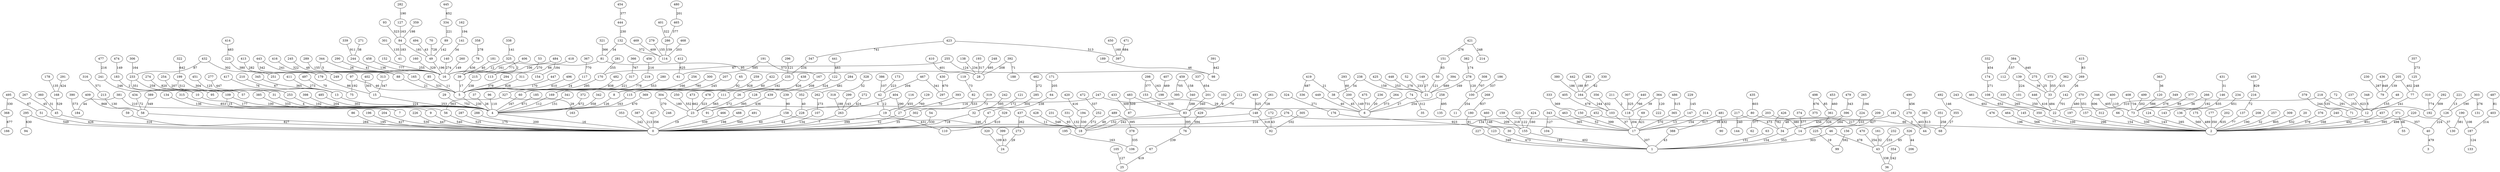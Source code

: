 strict graph G {
0;
1;
2;
3;
4;
5;
6;
7;
8;
9;
10;
11;
12;
13;
14;
15;
16;
17;
18;
19;
20;
21;
22;
23;
24;
25;
26;
27;
28;
29;
30;
31;
32;
33;
34;
35;
36;
37;
38;
39;
40;
41;
42;
43;
44;
45;
46;
47;
48;
49;
50;
51;
52;
53;
54;
55;
56;
57;
58;
59;
60;
61;
62;
63;
64;
65;
66;
67;
68;
69;
70;
71;
72;
73;
74;
75;
76;
77;
78;
79;
80;
81;
82;
83;
84;
85;
86;
87;
88;
89;
90;
91;
92;
93;
94;
95;
96;
97;
98;
99;
100;
101;
102;
103;
104;
105;
106;
107;
108;
109;
110;
111;
112;
113;
114;
115;
116;
117;
118;
119;
120;
121;
122;
123;
124;
125;
126;
127;
128;
129;
130;
131;
132;
133;
134;
135;
136;
137;
138;
139;
140;
141;
142;
143;
144;
145;
146;
147;
148;
149;
150;
151;
152;
153;
154;
155;
156;
157;
158;
159;
160;
161;
162;
163;
164;
165;
166;
167;
168;
169;
170;
171;
172;
173;
174;
175;
176;
177;
178;
179;
180;
181;
182;
183;
184;
185;
186;
187;
188;
189;
190;
191;
192;
193;
194;
195;
196;
197;
198;
199;
200;
201;
202;
203;
204;
205;
206;
207;
208;
209;
210;
211;
212;
213;
214;
215;
216;
217;
218;
219;
220;
221;
222;
223;
224;
225;
226;
227;
228;
229;
230;
231;
232;
233;
234;
235;
236;
237;
238;
239;
240;
241;
242;
243;
244;
245;
246;
247;
248;
249;
250;
251;
252;
253;
254;
255;
256;
257;
258;
259;
260;
261;
262;
263;
264;
265;
266;
267;
268;
269;
270;
271;
272;
273;
274;
275;
276;
277;
278;
279;
280;
281;
282;
283;
284;
285;
286;
287;
288;
289;
290;
291;
292;
293;
294;
295;
296;
297;
298;
299;
300;
301;
302;
303;
304;
305;
306;
307;
308;
309;
310;
311;
312;
313;
314;
315;
316;
317;
318;
319;
320;
321;
322;
323;
324;
325;
326;
327;
328;
329;
330;
331;
332;
333;
334;
335;
336;
337;
338;
339;
340;
341;
342;
343;
344;
345;
346;
347;
348;
349;
350;
351;
352;
353;
354;
355;
356;
357;
358;
359;
360;
361;
362;
363;
364;
365;
366;
367;
368;
369;
370;
371;
372;
373;
374;
375;
376;
377;
378;
379;
380;
381;
382;
383;
384;
385;
386;
387;
388;
389;
390;
391;
392;
393;
394;
395;
396;
397;
398;
399;
400;
401;
402;
403;
404;
405;
406;
407;
408;
409;
410;
411;
412;
413;
414;
415;
416;
417;
418;
419;
420;
421;
422;
423;
424;
425;
426;
427;
428;
429;
430;
431;
432;
433;
434;
435;
436;
437;
438;
439;
440;
441;
442;
443;
444;
445;
446;
447;
448;
449;
450;
451;
452;
453;
454;
455;
456;
457;
458;
459;
460;
461;
462;
463;
464;
465;
466;
467;
468;
469;
470;
471;
472;
473;
474;
475;
476;
477;
478;
479;
480;
481;
482;
483;
484;
485;
486;
487;
488;
489;
490;
491;
492;
493;
494;
495;
496;
497;
498;
499;
48 -- 12  [label=155];
134 -- 9  [label=136];
481 -- 90  [label=432];
385 -- 4  [label=333];
13 -- 4  [label=224];
315 -- 56  [label=853];
165 -- 5  [label=531];
452 -- 2  [label=66];
307 -- 118  [label=325];
471 -- 397  [label=684];
234 -- 136  [label=651];
290 -- 16  [label=41];
81 -- 28  [label=95];
326 -- 43  [label=85];
459 -- 340  [label=158];
161 -- 43  [label=32];
63 -- 1  [label=131];
208 -- 2  [label=190];
317 -- 60  [label=221];
148 -- 18  [label=242];
484 -- 154  [label=184];
406 -- 39  [label=771];
304 -- 246  [label=270];
485 -- 4  [label=302];
46 -- 43  [label=478];
421 -- 151  [label=276];
494 -- 49  [label=43];
381 -- 7  [label=210];
498 -- 361  [label=85];
132 -- 114  [label=372];
162 -- 141  [label=194];
423 -- 347  [label=741];
19 -- 0  [label=299];
217 -- 34  [label=473];
276 -- 0  [label=216];
439 -- 91  [label=436];
413 -- 179  [label=282];
60 -- 4  [label=167];
146 -- 143  [label=635];
269 -- 142  [label=26];
125 -- 77  [label=248];
489 -- 18  [label=49];
463 -- 17  [label=52];
493 -- 148  [label=525];
176 -- 123  [label=923];
186 -- 100  [label=337];
318 -- 263  [label=188];
464 -- 2  [label=566];
344 -- 16  [label=26];
136 -- 2  [label=560];
434 -- 58  [label=72];
47 -- 0  [label=1];
358 -- 78  [label=278];
378 -- 106  [label=335];
370 -- 157  [label=551];
304 -- 23  [label=180];
444 -- 132  [label=230];
118 -- 17  [label=204];
180 -- 30  [label=91];
213 -- 58  [label=130];
12 -- 2  [label=492];
177 -- 2  [label=350];
66 -- 2  [label=330];
389 -- 58  [label=349];
93 -- 84  [label=323];
392 -- 28  [label=208];
236 -- 6  [label=20];
392 -- 188  [label=71];
245 -- 88  [label=48];
374 -- 14  [label=577];
281 -- 170  [label=255];
238 -- 21  [label=159];
306 -- 233  [label=164];
43 -- 36  [label=338];
418 -- 113  [label=66];
408 -- 73  [label=734];
310 -- 192  [label=774];
200 -- 6  [label=149];
362 -- 33  [label=415];
221 -- 126  [label=13];
108 -- 22  [label=265];
458 -- 16  [label=777];
327 -- 56  [label=563];
370 -- 197  [label=480];
271 -- 244  [label=38];
364 -- 222  [label=120];
287 -- 0  [label=175];
109 -- 4  [label=100];
407 -- 198  [label=469];
69 -- 17  [label=421];
477 -- 241  [label=216];
432 -- 233  [label=87];
449 -- 6  [label=40];
421 -- 214  [label=248];
174 -- 108  [label=271];
218 -- 192  [label=291];
111 -- 23  [label=565];
89 -- 49  [label=142];
138 -- 28  [label=234];
404 -- 27  [label=290];
210 -- 13  [label=67];
201 -- 83  [label=340];
76 -- 67  [label=239];
396 -- 34  [label=48];
216 -- 137  [label=72];
74 -- 35  [label=312];
29 -- 4  [label=752];
145 -- 2  [label=77];
441 -- 122  [label=483];
273 -- 24  [label=29];
409 -- 58  [label=868];
393 -- 27  [label=70];
255 -- 98  [label=124];
455 -- 216  [label=829];
42 -- 19  [label=12];
167 -- 26  [label=208];
399 -- 24  [label=43];
282 -- 127  [label=190];
324 -- 176  [label=271];
194 -- 18  [label=330];
410 -- 28  [label=401];
427 -- 0  [label=356];
319 -- 302  [label=73];
492 -- 355  [label=146];
132 -- 81  [label=34];
260 -- 16  [label=149];
139 -- 101  [label=224];
153 -- 83  [label=339];
342 -- 4  [label=358];
199 -- 57  [label=512];
495 -- 51  [label=67];
487 -- 403  [label=81];
253 -- 4  [label=102];
481 -- 388  [label=517];
478 -- 23  [label=323];
296 -- 235  [label=121];
151 -- 50  [label=83];
379 -- 71  [label=244];
171 -- 64  [label=205];
116 -- 19  [label=455];
419 -- 38  [label=21];
383 -- 44  [label=513];
420 -- 194  [label=416];
470 -- 43  [label=254];
27 -- 0  [label=52];
419 -- 336  [label=687];
433 -- 87  [label=309];
261 -- 148  [label=728];
365 -- 17  [label=370];
49 -- 16  [label=196];
488 -- 0  [label=198];
45 -- 0  [label=316];
498 -- 375  [label=676];
254 -- 57  [label=207];
300 -- 169  [label=780];
265 -- 224  [label=194];
22 -- 2  [label=296];
401 -- 286  [label=322];
107 -- 0  [label=134];
490 -- 270  [label=456];
262 -- 107  [label=273];
140 -- 16  [label=274];
323 -- 155  [label=122];
415 -- 269  [label=83];
286 -- 114  [label=159];
369 -- 4  [label=470];
424 -- 155  [label=160];
339 -- 244  [label=911];
322 -- 199  [label=642];
195 -- 106  [label=163];
124 -- 2  [label=285];
489 -- 378  [label=395];
242 -- 32  [label=595];
456 -- 219  [label=216];
460 -- 155  [label=146];
350 -- 2  [label=100];
160 -- 16  [label=329];
347 -- 235  [label=234];
191 -- 61  [label=595];
20 -- 2  [label=532];
425 -- 21  [label=253];
141 -- 140  [label=34];
204 -- 0  [label=530];
278 -- 100  [label=120];
343 -- 104  [label=127];
461 -- 350  [label=652];
247 -- 228  [label=116];
305 -- 92  [label=102];
85 -- 5  [label=11];
328 -- 262  [label=52];
325 -- 16  [label=12];
264 -- 6  [label=373];
187 -- 133  [label=124];
417 -- 13  [label=76];
459 -- 395  [label=705];
482 -- 327  [label=838];
84 -- 49  [label=181];
46 -- 1  [label=303];
150 -- 17  [label=399];
109 -- 7  [label=15];
126 -- 40  [label=224];
203 -- 14  [label=380];
360 -- 45  [label=31];
285 -- 32  [label=304];
366 -- 317  [label=767];
426 -- 34  [label=782];
476 -- 2  [label=196];
274 -- 109  [label=820];
139 -- 33  [label=39];
473 -- 23  [label=662];
357 -- 125  [label=273];
191 -- 167  [label=573];
263 -- 0  [label=7];
50 -- 21  [label=121];
486 -- 365  [label=515];
457 -- 2  [label=851];
240 -- 2  [label=168];
80 -- 17  [label=38];
326 -- 206  [label=44];
367 -- 117  [label=770];
364 -- 118  [label=39];
102 -- 83  [label=9];
484 -- 16  [label=161];
59 -- 0  [label=827];
331 -- 18  [label=132];
193 -- 28  [label=317];
17 -- 1  [label=207];
78 -- 39  [label=436];
159 -- 155  [label=218];
156 -- 99  [label=592];
436 -- 79  [label=848];
495 -- 368  [label=330];
255 -- 170  [label=67];
190 -- 130  [label=381];
325 -- 113  [label=2];
330 -- 164  [label=62];
352 -- 228  [label=40];
298 -- 198  [label=163];
416 -- 88  [label=322];
390 -- 184  [label=573];
332 -- 174  [label=454];
391 -- 98  [label=442];
30 -- 1  [label=193];
231 -- 18  [label=93];
278 -- 21  [label=169];
175 -- 2  [label=489];
117 -- 5  [label=24];
233 -- 10  [label=351];
388 -- 1  [label=43];
178 -- 168  [label=135];
445 -- 334  [label=652];
405 -- 103  [label=479];
289 -- 165  [label=155];
96 -- 4  [label=110];
396 -- 225  [label=284];
295 -- 94  [label=630];
257 -- 2  [label=32];
232 -- 43  [label=233];
430 -- 297  [label=670];
308 -- 100  [label=707];
147 -- 17  [label=13];
189 -- 98  [label=46];
414 -- 223  [label=483];
468 -- 114  [label=203];
243 -- 145  [label=402];
402 -- 15  [label=303];
371 -- 2  [label=395];
51 -- 0  [label=426];
293 -- 200  [label=60];
496 -- 5  [label=610];
341 -- 4  [label=151];
361 -- 14  [label=326];
314 -- 17  [label=154];
442 -- 164  [label=188];
238 -- 38  [label=54];
311 -- 5  [label=828];
313 -- 15  [label=347];
223 -- 179  [label=380];
329 -- 110  [label=610];
115 -- 4  [label=163];
384 -- 112  [label=157];
218 -- 22  [label=310];
229 -- 147  [label=145];
447 -- 5  [label=170];
15 -- 4  [label=253];
386 -- 42  [label=107];
440 -- 118  [label=766];
215 -- 5  [label=238];
225 -- 99  [label=19];
475 -- 6  [label=731];
266 -- 143  [label=192];
240 -- 40  [label=357];
64 -- 47  [label=238];
268 -- 180  [label=837];
363 -- 120  [label=36];
303 -- 126  [label=190];
152 -- 16  [label=255];
354 -- 36  [label=242];
203 -- 62  [label=377];
164 -- 103  [label=244];
349 -- 73  [label=276];
344 -- 88  [label=5];
170 -- 5  [label=295];
39 -- 5  [label=17];
40 -- 3  [label=479];
168 -- 45  [label=529];
97 -- 5  [label=46];
119 -- 82  [label=73];
19 -- 18  [label=246];
182 -- 34  [label=456];
158 -- 0  [label=60];
302 -- 0  [label=35];
299 -- 263  [label=143];
412 -- 61  [label=625];
182 -- 44  [label=3];
4 -- 0  [label=16];
56 -- 0  [label=525];
248 -- 28  [label=495];
267 -- 45  [label=45];
239 -- 158  [label=90];
411 -- 13  [label=273];
235 -- 115  [label=192];
483 -- 83  [label=19];
181 -- 39  [label=40];
371 -- 55  [label=66];
33 -- 22  [label=484];
230 -- 79  [label=287];
86 -- 0  [label=195];
58 -- 0  [label=284];
52 -- 21  [label=233];
443 -- 88  [label=241];
450 -- 397  [label=160];
335 -- 22  [label=250];
351 -- 68  [label=258];
83 -- 76  [label=395];
185 -- 4  [label=671];
443 -- 249  [label=342];
202 -- 2  [label=635];
284 -- 128  [label=481];
446 -- 22  [label=416];
258 -- 6  [label=254];
353 -- 0  [label=242];
479 -- 396  [label=343];
199 -- 31  [label=304];
451 -- 253  [label=125];
80 -- 68  [label=217];
423 -- 397  [label=513];
462 -- 285  [label=272];
291 -- 168  [label=424];
280 -- 60  [label=553];
384 -- 275  [label=440];
179 -- 15  [label=86];
127 -- 84  [label=163];
84 -- 41  [label=183];
321 -- 81  [label=366];
472 -- 252  [label=337];
31 -- 4  [label=4];
288 -- 0  [label=200];
276 -- 17  [label=209];
70 -- 49  [label=728];
224 -- 14  [label=233];
435 -- 80  [label=603];
205 -- 79  [label=139];
53 -- 39  [label=270];
438 -- 111  [label=626];
9 -- 0  [label=540];
73 -- 2  [label=143];
34 -- 1  [label=154];
241 -- 10  [label=246];
244 -- 16  [label=136];
121 -- 32  [label=172];
148 -- 92  [label=318];
169 -- 4  [label=112];
219 -- 60  [label=778];
233 -- 95  [label=259];
122 -- 26  [label=324];
398 -- 4  [label=204];
83 -- 18  [label=152];
346 -- 312  [label=606];
217 -- 144  [label=240];
337 -- 201  [label=654];
387 -- 0  [label=213];
437 -- 273  [label=262];
345 -- 13  [label=365];
422 -- 8  [label=60];
137 -- 2  [label=77];
196 -- 0  [label=427];
277 -- 253  [label=447];
270 -- 44  [label=403];
373 -- 33  [label=355];
469 -- 114  [label=409];
377 -- 73  [label=89];
355 -- 68  [label=27];
338 -- 325  [label=141];
499 -- 73  [label=202];
100 -- 11  [label=254];
279 -- 114  [label=155];
292 -- 192  [label=309];
183 -- 10  [label=2];
368 -- 166  [label=677];
320 -- 24  [label=109];
346 -- 73  [label=405];
348 -- 12  [label=5];
480 -- 465  [label=201];
452 -- 0  [label=134];
37 -- 4  [label=26];
283 -- 164  [label=97];
227 -- 1  [label=348];
211 -- 118  [label=2];
32 -- 0  [label=718];
343 -- 17  [label=365];
252 -- 18  [label=272];
432 -- 251  [label=302];
275 -- 33  [label=25];
220 -- 130  [label=37];
209 -- 14  [label=427];
226 -- 0  [label=447];
316 -- 213  [label=571];
14 -- 1  [label=353];
250 -- 23  [label=552];
303 -- 131  [label=276];
376 -- 2  [label=379];
382 -- 278  [label=174];
448 -- 21  [label=276];
8 -- 4  [label=126];
359 -- 84  [label=198];
142 -- 22  [label=701];
74 -- 6  [label=27];
207 -- 169  [label=245];
120 -- 73  [label=586];
333 -- 150  [label=369];
72 -- 71  [label=535];
10 -- 4  [label=177];
155 -- 1  [label=402];
220 -- 2  [label=498];
237 -- 12  [label=623];
491 -- 0  [label=595];
228 -- 0  [label=64];
404 -- 91  [label=4];
158 -- 110  [label=431];
205 -- 77  [label=402];
129 -- 19  [label=760];
295 -- 0  [label=549];
88 -- 5  [label=21];
5 -- 4  [label=230];
474 -- 183  [label=149];
400 -- 73  [label=110];
301 -- 41  [label=135];
327 -- 163  [label=29];
54 -- 0  [label=330];
309 -- 2  [label=805];
103 -- 17  [label=37];
38 -- 6  [label=45];
428 -- 18  [label=548];
23 -- 0  [label=19];
149 -- 21  [label=27];
483 -- 87  [label=509];
437 -- 18  [label=11];
72 -- 12  [label=253];
467 -- 297  [label=341];
294 -- 5  [label=378];
356 -- 103  [label=632];
431 -- 146  [label=31];
212 -- 83  [label=70];
67 -- 25  [label=419];
190 -- 187  [label=108];
467 -- 42  [label=204];
256 -- 169  [label=166];
372 -- 4  [label=672];
266 -- 73  [label=36];
497 -- 75  [label=70];
403 -- 187  [label=214];
173 -- 42  [label=223];
77 -- 12  [label=241];
380 -- 164  [label=186];
26 -- 23  [label=272];
65 -- 8  [label=92];
454 -- 444  [label=377];
82 -- 27  [label=533];
258 -- 135  [label=495];
334 -- 89  [label=221];
259 -- 8  [label=928];
157 -- 2  [label=154];
128 -- 23  [label=395];
81 -- 16  [label=106];
465 -- 286  [label=377];
466 -- 0  [label=339];
272 -- 263  [label=424];
453 -- 361  [label=460];
394 -- 21  [label=689];
123 -- 1  [label=473];
172 -- 92  [label=43];
97 -- 75  [label=192];
298 -- 153  [label=377];
429 -- 76  [label=594];
105 -- 25  [label=127];
381 -- 184  [label=44];
247 -- 6  [label=29];
340 -- 83  [label=288];
}
